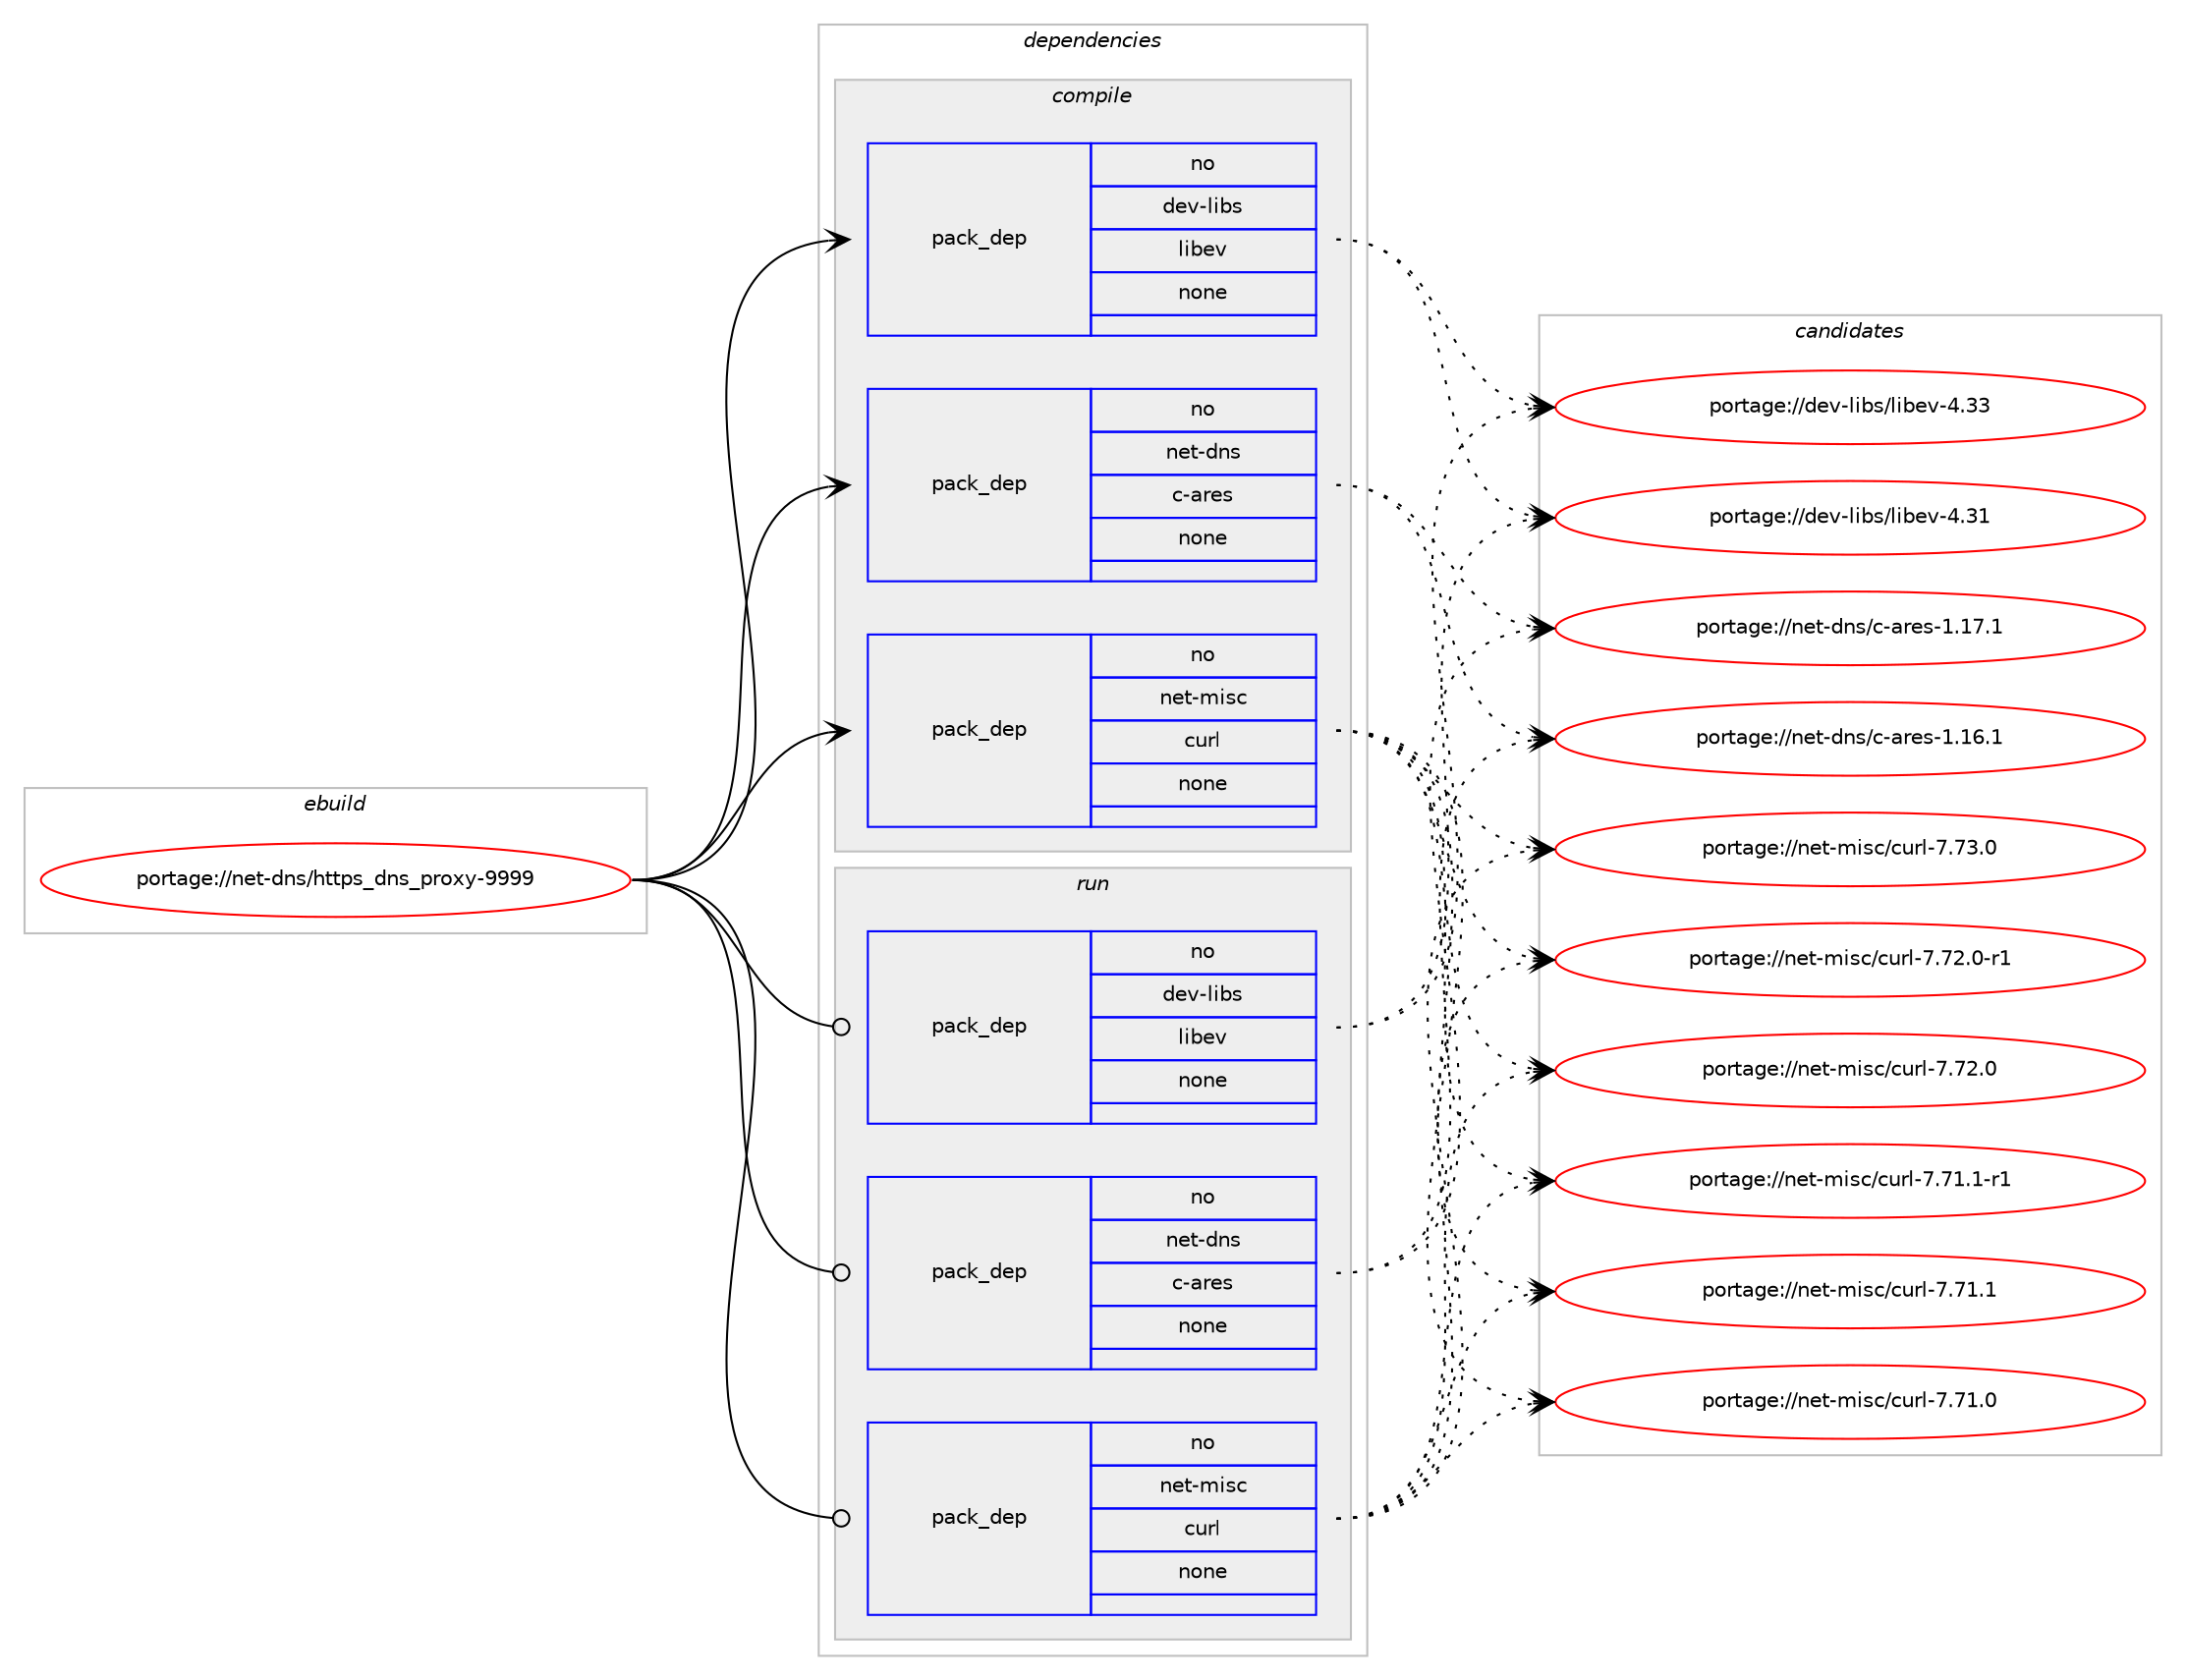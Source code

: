 digraph prolog {

# *************
# Graph options
# *************

newrank=true;
concentrate=true;
compound=true;
graph [rankdir=LR,fontname=Helvetica,fontsize=10,ranksep=1.5];#, ranksep=2.5, nodesep=0.2];
edge  [arrowhead=vee];
node  [fontname=Helvetica,fontsize=10];

# **********
# The ebuild
# **********

subgraph cluster_leftcol {
color=gray;
rank=same;
label=<<i>ebuild</i>>;
id [label="portage://net-dns/https_dns_proxy-9999", color=red, width=4, href="../net-dns/https_dns_proxy-9999.svg"];
}

# ****************
# The dependencies
# ****************

subgraph cluster_midcol {
color=gray;
label=<<i>dependencies</i>>;
subgraph cluster_compile {
fillcolor="#eeeeee";
style=filled;
label=<<i>compile</i>>;
subgraph pack2714 {
dependency3280 [label=<<TABLE BORDER="0" CELLBORDER="1" CELLSPACING="0" CELLPADDING="4" WIDTH="220"><TR><TD ROWSPAN="6" CELLPADDING="30">pack_dep</TD></TR><TR><TD WIDTH="110">no</TD></TR><TR><TD>dev-libs</TD></TR><TR><TD>libev</TD></TR><TR><TD>none</TD></TR><TR><TD></TD></TR></TABLE>>, shape=none, color=blue];
}
id:e -> dependency3280:w [weight=20,style="solid",arrowhead="vee"];
subgraph pack2715 {
dependency3281 [label=<<TABLE BORDER="0" CELLBORDER="1" CELLSPACING="0" CELLPADDING="4" WIDTH="220"><TR><TD ROWSPAN="6" CELLPADDING="30">pack_dep</TD></TR><TR><TD WIDTH="110">no</TD></TR><TR><TD>net-dns</TD></TR><TR><TD>c-ares</TD></TR><TR><TD>none</TD></TR><TR><TD></TD></TR></TABLE>>, shape=none, color=blue];
}
id:e -> dependency3281:w [weight=20,style="solid",arrowhead="vee"];
subgraph pack2716 {
dependency3282 [label=<<TABLE BORDER="0" CELLBORDER="1" CELLSPACING="0" CELLPADDING="4" WIDTH="220"><TR><TD ROWSPAN="6" CELLPADDING="30">pack_dep</TD></TR><TR><TD WIDTH="110">no</TD></TR><TR><TD>net-misc</TD></TR><TR><TD>curl</TD></TR><TR><TD>none</TD></TR><TR><TD></TD></TR></TABLE>>, shape=none, color=blue];
}
id:e -> dependency3282:w [weight=20,style="solid",arrowhead="vee"];
}
subgraph cluster_compileandrun {
fillcolor="#eeeeee";
style=filled;
label=<<i>compile and run</i>>;
}
subgraph cluster_run {
fillcolor="#eeeeee";
style=filled;
label=<<i>run</i>>;
subgraph pack2717 {
dependency3283 [label=<<TABLE BORDER="0" CELLBORDER="1" CELLSPACING="0" CELLPADDING="4" WIDTH="220"><TR><TD ROWSPAN="6" CELLPADDING="30">pack_dep</TD></TR><TR><TD WIDTH="110">no</TD></TR><TR><TD>dev-libs</TD></TR><TR><TD>libev</TD></TR><TR><TD>none</TD></TR><TR><TD></TD></TR></TABLE>>, shape=none, color=blue];
}
id:e -> dependency3283:w [weight=20,style="solid",arrowhead="odot"];
subgraph pack2718 {
dependency3284 [label=<<TABLE BORDER="0" CELLBORDER="1" CELLSPACING="0" CELLPADDING="4" WIDTH="220"><TR><TD ROWSPAN="6" CELLPADDING="30">pack_dep</TD></TR><TR><TD WIDTH="110">no</TD></TR><TR><TD>net-dns</TD></TR><TR><TD>c-ares</TD></TR><TR><TD>none</TD></TR><TR><TD></TD></TR></TABLE>>, shape=none, color=blue];
}
id:e -> dependency3284:w [weight=20,style="solid",arrowhead="odot"];
subgraph pack2719 {
dependency3285 [label=<<TABLE BORDER="0" CELLBORDER="1" CELLSPACING="0" CELLPADDING="4" WIDTH="220"><TR><TD ROWSPAN="6" CELLPADDING="30">pack_dep</TD></TR><TR><TD WIDTH="110">no</TD></TR><TR><TD>net-misc</TD></TR><TR><TD>curl</TD></TR><TR><TD>none</TD></TR><TR><TD></TD></TR></TABLE>>, shape=none, color=blue];
}
id:e -> dependency3285:w [weight=20,style="solid",arrowhead="odot"];
}
}

# **************
# The candidates
# **************

subgraph cluster_choices {
rank=same;
color=gray;
label=<<i>candidates</i>>;

subgraph choice2714 {
color=black;
nodesep=1;
choice100101118451081059811547108105981011184552465151 [label="portage://dev-libs/libev-4.33", color=red, width=4,href="../dev-libs/libev-4.33.svg"];
choice100101118451081059811547108105981011184552465149 [label="portage://dev-libs/libev-4.31", color=red, width=4,href="../dev-libs/libev-4.31.svg"];
dependency3280:e -> choice100101118451081059811547108105981011184552465151:w [style=dotted,weight="100"];
dependency3280:e -> choice100101118451081059811547108105981011184552465149:w [style=dotted,weight="100"];
}
subgraph choice2715 {
color=black;
nodesep=1;
choice110101116451001101154799459711410111545494649554649 [label="portage://net-dns/c-ares-1.17.1", color=red, width=4,href="../net-dns/c-ares-1.17.1.svg"];
choice110101116451001101154799459711410111545494649544649 [label="portage://net-dns/c-ares-1.16.1", color=red, width=4,href="../net-dns/c-ares-1.16.1.svg"];
dependency3281:e -> choice110101116451001101154799459711410111545494649554649:w [style=dotted,weight="100"];
dependency3281:e -> choice110101116451001101154799459711410111545494649544649:w [style=dotted,weight="100"];
}
subgraph choice2716 {
color=black;
nodesep=1;
choice1101011164510910511599479911711410845554655514648 [label="portage://net-misc/curl-7.73.0", color=red, width=4,href="../net-misc/curl-7.73.0.svg"];
choice11010111645109105115994799117114108455546555046484511449 [label="portage://net-misc/curl-7.72.0-r1", color=red, width=4,href="../net-misc/curl-7.72.0-r1.svg"];
choice1101011164510910511599479911711410845554655504648 [label="portage://net-misc/curl-7.72.0", color=red, width=4,href="../net-misc/curl-7.72.0.svg"];
choice11010111645109105115994799117114108455546554946494511449 [label="portage://net-misc/curl-7.71.1-r1", color=red, width=4,href="../net-misc/curl-7.71.1-r1.svg"];
choice1101011164510910511599479911711410845554655494649 [label="portage://net-misc/curl-7.71.1", color=red, width=4,href="../net-misc/curl-7.71.1.svg"];
choice1101011164510910511599479911711410845554655494648 [label="portage://net-misc/curl-7.71.0", color=red, width=4,href="../net-misc/curl-7.71.0.svg"];
dependency3282:e -> choice1101011164510910511599479911711410845554655514648:w [style=dotted,weight="100"];
dependency3282:e -> choice11010111645109105115994799117114108455546555046484511449:w [style=dotted,weight="100"];
dependency3282:e -> choice1101011164510910511599479911711410845554655504648:w [style=dotted,weight="100"];
dependency3282:e -> choice11010111645109105115994799117114108455546554946494511449:w [style=dotted,weight="100"];
dependency3282:e -> choice1101011164510910511599479911711410845554655494649:w [style=dotted,weight="100"];
dependency3282:e -> choice1101011164510910511599479911711410845554655494648:w [style=dotted,weight="100"];
}
subgraph choice2717 {
color=black;
nodesep=1;
choice100101118451081059811547108105981011184552465151 [label="portage://dev-libs/libev-4.33", color=red, width=4,href="../dev-libs/libev-4.33.svg"];
choice100101118451081059811547108105981011184552465149 [label="portage://dev-libs/libev-4.31", color=red, width=4,href="../dev-libs/libev-4.31.svg"];
dependency3283:e -> choice100101118451081059811547108105981011184552465151:w [style=dotted,weight="100"];
dependency3283:e -> choice100101118451081059811547108105981011184552465149:w [style=dotted,weight="100"];
}
subgraph choice2718 {
color=black;
nodesep=1;
choice110101116451001101154799459711410111545494649554649 [label="portage://net-dns/c-ares-1.17.1", color=red, width=4,href="../net-dns/c-ares-1.17.1.svg"];
choice110101116451001101154799459711410111545494649544649 [label="portage://net-dns/c-ares-1.16.1", color=red, width=4,href="../net-dns/c-ares-1.16.1.svg"];
dependency3284:e -> choice110101116451001101154799459711410111545494649554649:w [style=dotted,weight="100"];
dependency3284:e -> choice110101116451001101154799459711410111545494649544649:w [style=dotted,weight="100"];
}
subgraph choice2719 {
color=black;
nodesep=1;
choice1101011164510910511599479911711410845554655514648 [label="portage://net-misc/curl-7.73.0", color=red, width=4,href="../net-misc/curl-7.73.0.svg"];
choice11010111645109105115994799117114108455546555046484511449 [label="portage://net-misc/curl-7.72.0-r1", color=red, width=4,href="../net-misc/curl-7.72.0-r1.svg"];
choice1101011164510910511599479911711410845554655504648 [label="portage://net-misc/curl-7.72.0", color=red, width=4,href="../net-misc/curl-7.72.0.svg"];
choice11010111645109105115994799117114108455546554946494511449 [label="portage://net-misc/curl-7.71.1-r1", color=red, width=4,href="../net-misc/curl-7.71.1-r1.svg"];
choice1101011164510910511599479911711410845554655494649 [label="portage://net-misc/curl-7.71.1", color=red, width=4,href="../net-misc/curl-7.71.1.svg"];
choice1101011164510910511599479911711410845554655494648 [label="portage://net-misc/curl-7.71.0", color=red, width=4,href="../net-misc/curl-7.71.0.svg"];
dependency3285:e -> choice1101011164510910511599479911711410845554655514648:w [style=dotted,weight="100"];
dependency3285:e -> choice11010111645109105115994799117114108455546555046484511449:w [style=dotted,weight="100"];
dependency3285:e -> choice1101011164510910511599479911711410845554655504648:w [style=dotted,weight="100"];
dependency3285:e -> choice11010111645109105115994799117114108455546554946494511449:w [style=dotted,weight="100"];
dependency3285:e -> choice1101011164510910511599479911711410845554655494649:w [style=dotted,weight="100"];
dependency3285:e -> choice1101011164510910511599479911711410845554655494648:w [style=dotted,weight="100"];
}
}

}

